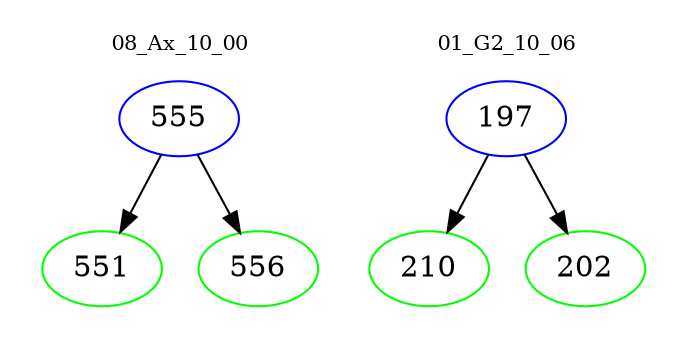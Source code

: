 digraph{
subgraph cluster_0 {
color = white
label = "08_Ax_10_00";
fontsize=10;
T0_555 [label="555", color="blue"]
T0_555 -> T0_551 [color="black"]
T0_551 [label="551", color="green"]
T0_555 -> T0_556 [color="black"]
T0_556 [label="556", color="green"]
}
subgraph cluster_1 {
color = white
label = "01_G2_10_06";
fontsize=10;
T1_197 [label="197", color="blue"]
T1_197 -> T1_210 [color="black"]
T1_210 [label="210", color="green"]
T1_197 -> T1_202 [color="black"]
T1_202 [label="202", color="green"]
}
}

